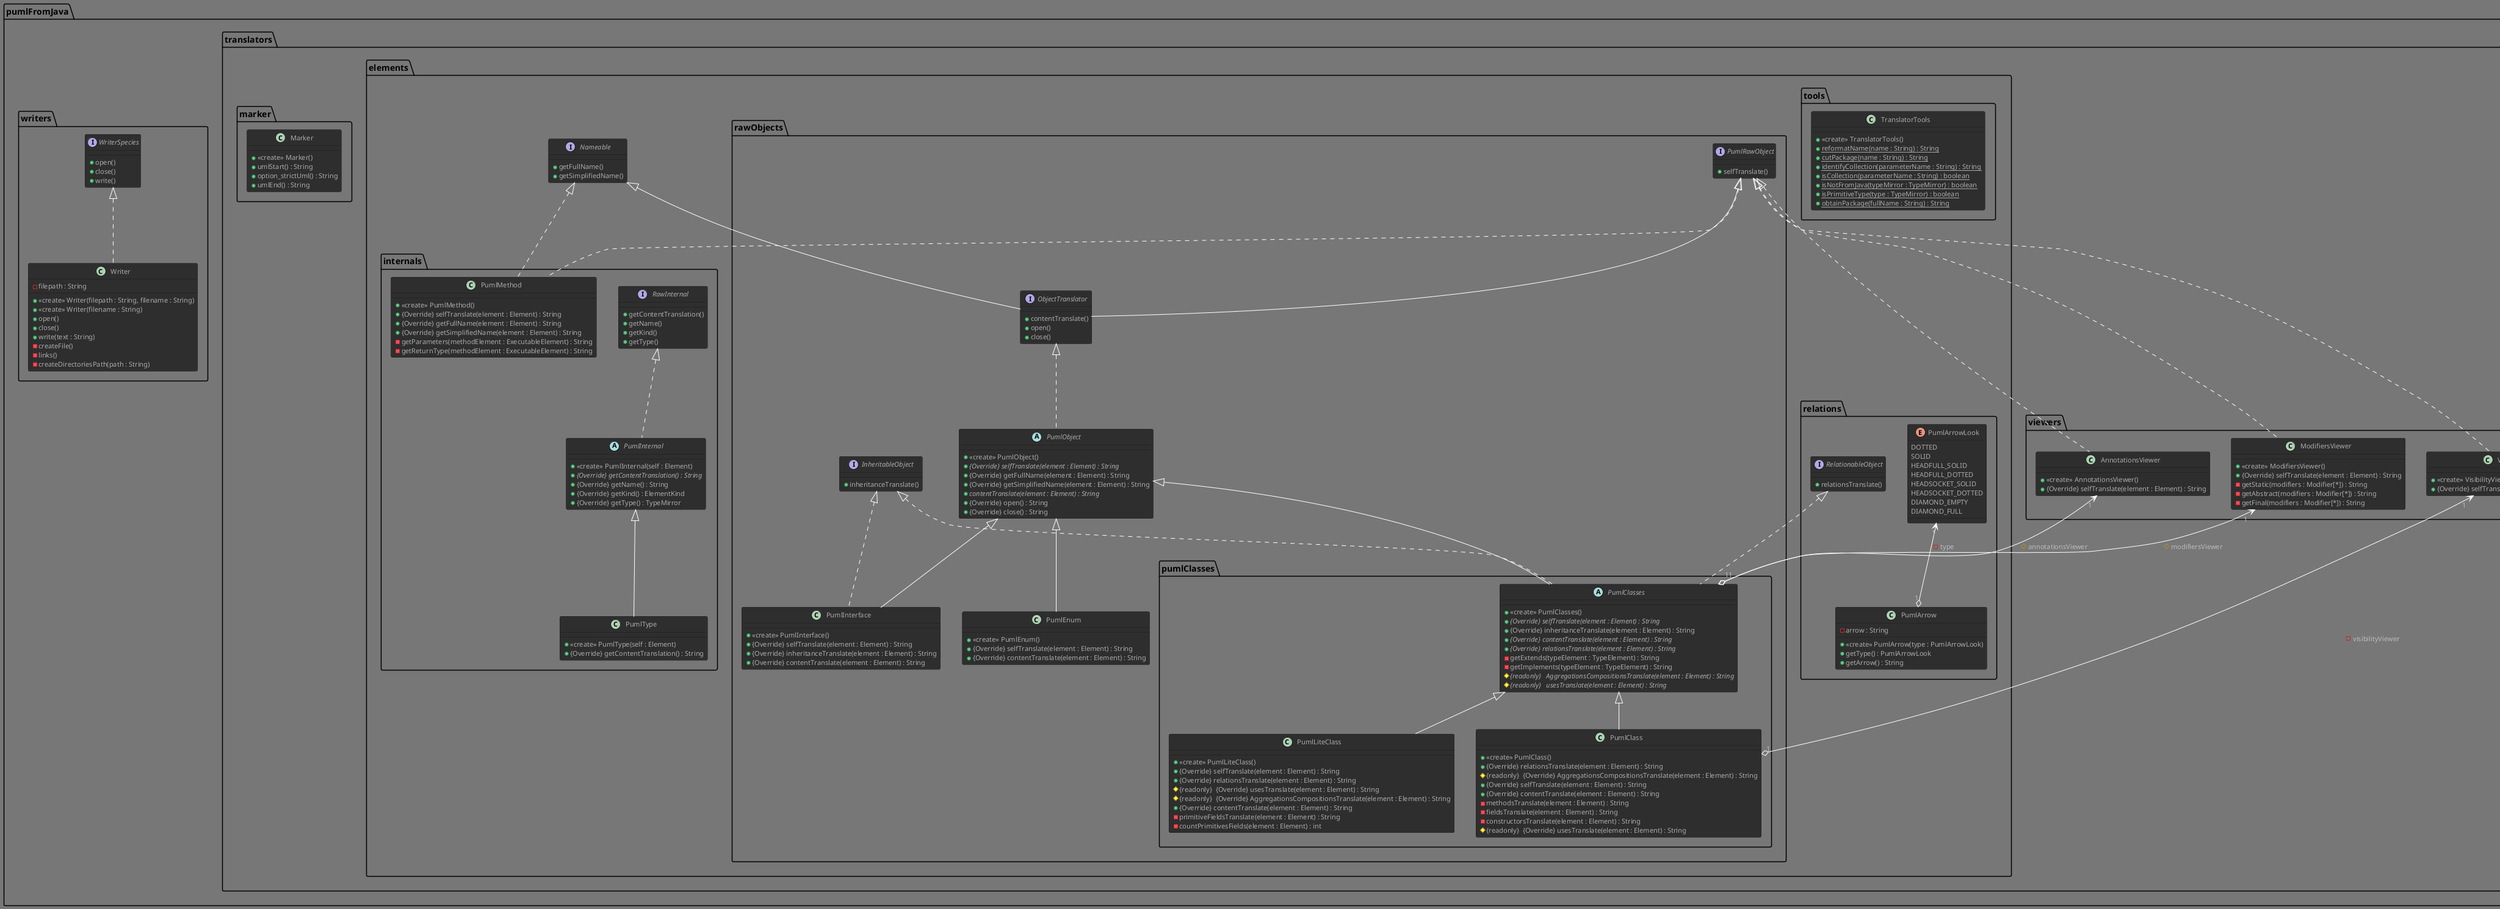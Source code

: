 @startuml
!theme reddress-darkgreen

class pumlFromJava.diagrams.PumlACD implements pumlFromJava.diagrams.PumlDiagram {
+ <<create>> PumlACD()
+  translateToScheme(environment : DocletEnvironment) : String

}
class pumlFromJava.diagrams.PumlBasis implements pumlFromJava.diagrams.PumlDiagram {
+ <<create>> PumlBasis()
+  translateToScheme(environment : DocletEnvironment) : String

}
class pumlFromJava.diagrams.PumlCCD implements pumlFromJava.diagrams.PumlDiagram {
+ <<create>> PumlCCD()
+  translateToScheme(environment : DocletEnvironment) : String

}
interface pumlFromJava.diagrams.PumlDiagram {
+ translateToScheme()

}
class pumlFromJava.doclets.FirstDoclet {
+ <<create>> FirstDoclet()
+ {Override} init(locale : Locale, reporter : Reporter)
+ {Override} getName() : String
+ {Override} getSupportedOptions() : Option[*]
+ {Override} getSupportedSourceVersion() : SourceVersion
+ {Override} run(environment : DocletEnvironment) : boolean
-  dumpElement(element : Element)

}
class pumlFromJava.doclets.PumlDoclet {
+ <<create>> PumlDoclet()
+ {Override} init(locale : Locale, reporter : Reporter)
+ {Override} getName() : String
+ {Override} getSupportedOptions() : Option[*]
+ {Override} getSupportedSourceVersion() : SourceVersion
+ {Override} run(environment : DocletEnvironment) : boolean
-  generateACD(environment : DocletEnvironment)
-  generateCCD(environment : DocletEnvironment)

}
class pumlFromJava.doclets.options.OutOption {
-NameFile : String
+ <<create>> OutOption()
+ {Override} getArgumentCount() : int
+ {Override} getDescription() : String
+ {Override} getKind() : Kind
+ {Override} getNames() : String[*]
+ {Override} getParameters() : String
+ {Override} process(option : String, arguments : String[*]) : boolean
+  getFileName() : String

}
class pumlFromJava.doclets.options.PathOption {
-path : String
+ <<create>> PathOption()
+ {Override} getArgumentCount() : int
+ {Override} getDescription() : String
+ {Override} getKind() : Kind
+ {Override} getNames() : String[*]
+ {Override} getParameters() : String
+ {Override} process(option : String, arguments : String[*]) : boolean
+  getPath() : String

}
class pumlFromJava.doclets.options.TypeOption {
-type : String
+ <<create>> TypeOption()
+ {Override} getArgumentCount() : int
+ {Override} getDescription() : String
+ {Override} getKind() : Kind
+ {Override} getNames() : String[*]
+ {Override} getParameters() : String
+ {Override} process(option : String, arguments : String[*]) : boolean
+  getType() : String

}
class pumlFromJava.generators.Java2Puml {
+ <<create>> Java2Puml()
+ {static}   main(args : String[*])

}
abstract pumlFromJava.translators.elements.internals.PumlInternal implements pumlFromJava.translators.elements.internals.RawInternal {
+ <<create>> PumlInternal(self : Element)
+ {abstract}  {Override} getContentTranslation() : String
+ {Override} getName() : String
+ {Override} getKind() : ElementKind
+ {Override} getType() : TypeMirror

}
class pumlFromJava.translators.elements.internals.PumlMethod implements pumlFromJava.translators.elements.rawObjects.PumlRawObject, pumlFromJava.translators.elements.Nameable {
+ <<create>> PumlMethod()
+ {Override} selfTranslate(element : Element) : String
+ {Override} getFullName(element : Element) : String
+ {Override} getSimplifiedName(element : Element) : String
-  getParameters(methodElement : ExecutableElement) : String
-  getReturnType(methodElement : ExecutableElement) : String

}
class pumlFromJava.translators.elements.internals.PumlType extends pumlFromJava.translators.elements.internals.PumlInternal {
+ <<create>> PumlType(self : Element)
+ {Override} getContentTranslation() : String

}
interface pumlFromJava.translators.elements.internals.RawInternal {
+ getContentTranslation()
+ getName()
+ getKind()
+ getType()

}
interface pumlFromJava.translators.elements.Nameable {
+ getFullName()
+ getSimplifiedName()

}
interface pumlFromJava.translators.elements.rawObjects.InheritableObject {
+ inheritanceTranslate()

}
interface pumlFromJava.translators.elements.rawObjects.ObjectTranslator extends pumlFromJava.translators.elements.rawObjects.PumlRawObject, pumlFromJava.translators.elements.Nameable {
+ contentTranslate()
+ open()
+ close()

}
class pumlFromJava.translators.elements.rawObjects.PumlEnum extends pumlFromJava.translators.elements.rawObjects.PumlObject {
+ <<create>> PumlEnum()
+ {Override} selfTranslate(element : Element) : String
+ {Override} contentTranslate(element : Element) : String

}
class pumlFromJava.translators.elements.rawObjects.PumlInterface extends pumlFromJava.translators.elements.rawObjects.PumlObject implements pumlFromJava.translators.elements.rawObjects.InheritableObject {
+ <<create>> PumlInterface()
+ {Override} selfTranslate(element : Element) : String
+ {Override} inheritanceTranslate(element : Element) : String
+ {Override} contentTranslate(element : Element) : String

}
abstract pumlFromJava.translators.elements.rawObjects.PumlObject implements pumlFromJava.translators.elements.rawObjects.ObjectTranslator {
+ <<create>> PumlObject()
+ {abstract}  {Override} selfTranslate(element : Element) : String
+ {Override} getFullName(element : Element) : String
+ {Override} getSimplifiedName(element : Element) : String
+ {abstract}   contentTranslate(element : Element) : String
+ {Override} open() : String
+ {Override} close() : String

}
interface pumlFromJava.translators.elements.rawObjects.PumlRawObject {
+ selfTranslate()

}
class pumlFromJava.translators.elements.rawObjects.pumlClasses.PumlClass extends pumlFromJava.translators.elements.rawObjects.pumlClasses.PumlClasses {
+ <<create>> PumlClass()
+ {Override} relationsTranslate(element : Element) : String
# {readonly}  {Override} AggregationsCompositionsTranslate(element : Element) : String
+ {Override} selfTranslate(element : Element) : String
+ {Override} contentTranslate(element : Element) : String
-  methodsTranslate(element : Element) : String
-  fieldsTranslate(element : Element) : String
-  constructorsTranslate(element : Element) : String
# {readonly}  {Override} usesTranslate(element : Element) : String

}
abstract pumlFromJava.translators.elements.rawObjects.pumlClasses.PumlClasses extends pumlFromJava.translators.elements.rawObjects.PumlObject implements pumlFromJava.translators.elements.rawObjects.InheritableObject, pumlFromJava.translators.elements.relations.RelationableObject {
+ <<create>> PumlClasses()
+ {abstract}  {Override} selfTranslate(element : Element) : String
+ {Override} inheritanceTranslate(element : Element) : String
+ {abstract}  {Override} contentTranslate(element : Element) : String
+ {abstract}  {Override} relationsTranslate(element : Element) : String
-  getExtends(typeElement : TypeElement) : String
-  getImplements(typeElement : TypeElement) : String
# {abstract}  {readonly}   AggregationsCompositionsTranslate(element : Element) : String
# {abstract}  {readonly}   usesTranslate(element : Element) : String

}
class pumlFromJava.translators.elements.rawObjects.pumlClasses.PumlLiteClass extends pumlFromJava.translators.elements.rawObjects.pumlClasses.PumlClasses {
+ <<create>> PumlLiteClass()
+ {Override} selfTranslate(element : Element) : String
+ {Override} relationsTranslate(element : Element) : String
# {readonly}  {Override} usesTranslate(element : Element) : String
# {readonly}  {Override} AggregationsCompositionsTranslate(element : Element) : String
+ {Override} contentTranslate(element : Element) : String
-  primitiveFieldsTranslate(element : Element) : String
-  countPrimitivesFields(element : Element) : int

}
class pumlFromJava.translators.elements.relations.PumlArrow {
-arrow : String
+ <<create>> PumlArrow(type : PumlArrowLook)
+  getType() : PumlArrowLook
+  getArrow() : String

}
enum pumlFromJava.translators.elements.relations.PumlArrowLook {
DOTTED
SOLID
HEADFULL_SOLID
HEADFULL_DOTTED
HEADSOCKET_SOLID
HEADSOCKET_DOTTED
DIAMOND_EMPTY
DIAMOND_FULL

}
interface pumlFromJava.translators.elements.relations.RelationableObject {
+ relationsTranslate()

}
class pumlFromJava.translators.elements.tools.TranslatorTools {
+ <<create>> TranslatorTools()
+ {static}   reformatName(name : String) : String
+ {static}   cutPackage(name : String) : String
+ {static}   identifyCollection(parameterName : String) : String
+ {static}   isCollection(parameterName : String) : boolean
+ {static}   isNotFromJava(typeMirror : TypeMirror) : boolean
+ {static}   isPrimitiveType(type : TypeMirror) : boolean
+ {static}   obtainPackage(fullName : String) : String

}
class pumlFromJava.translators.marker.Marker {
+ <<create>> Marker()
+  umlStart() : String
+  option_strictUml() : String
+  umlEnd() : String

}
class pumlFromJava.translators.viewers.AnnotationsViewer implements pumlFromJava.translators.elements.rawObjects.PumlRawObject {
+ <<create>> AnnotationsViewer()
+ {Override} selfTranslate(element : Element) : String

}
class pumlFromJava.translators.viewers.ModifiersViewer implements pumlFromJava.translators.elements.rawObjects.PumlRawObject {
+ <<create>> ModifiersViewer()
+ {Override} selfTranslate(element : Element) : String
-  getStatic(modifiers : Modifier[*]) : String
-  getAbstract(modifiers : Modifier[*]) : String
-  getFinal(modifiers : Modifier[*]) : String

}
class pumlFromJava.translators.viewers.VisibilityViewer implements pumlFromJava.translators.elements.rawObjects.PumlRawObject {
+ <<create>> VisibilityViewer()
+ {Override} selfTranslate(element : Element) : String

}
class pumlFromJava.writers.Writer implements pumlFromJava.writers.WriterSpecies {
-filepath : String
+ <<create>> Writer(filepath : String, filename : String)
+ <<create>> Writer(filename : String)
+  open()
+  close()
+  write(text : String)
-  createFile()
-  links()
-  createDirectoriesPath(path : String)

}
interface pumlFromJava.writers.WriterSpecies {
+ open()
+ close()
+ write()

}
pumlFromJava.doclets.options.PathOption"1" <--o "1"PumlDoclet : -oPath
pumlFromJava.doclets.options.OutOption"1" <--o "1"PumlDoclet : -oOut
pumlFromJava.doclets.options.TypeOption"1" <--o "1"PumlDoclet : -oType
pumlFromJava.translators.viewers.VisibilityViewer"1" <--o "1"PumlClass : -visibilityViewer
pumlFromJava.translators.viewers.ModifiersViewer"1" <--o "1"PumlClasses : #modifiersViewer
pumlFromJava.translators.viewers.AnnotationsViewer"1" <--o "1"PumlClasses : #annotationsViewer
pumlFromJava.translators.elements.relations.PumlArrowLook"1" <--o "1"PumlArrow : -type

@enduml

